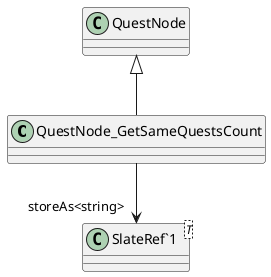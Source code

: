 @startuml
class QuestNode_GetSameQuestsCount {
}
class "SlateRef`1"<T> {
}
QuestNode <|-- QuestNode_GetSameQuestsCount
QuestNode_GetSameQuestsCount --> "storeAs<string>" "SlateRef`1"
@enduml
